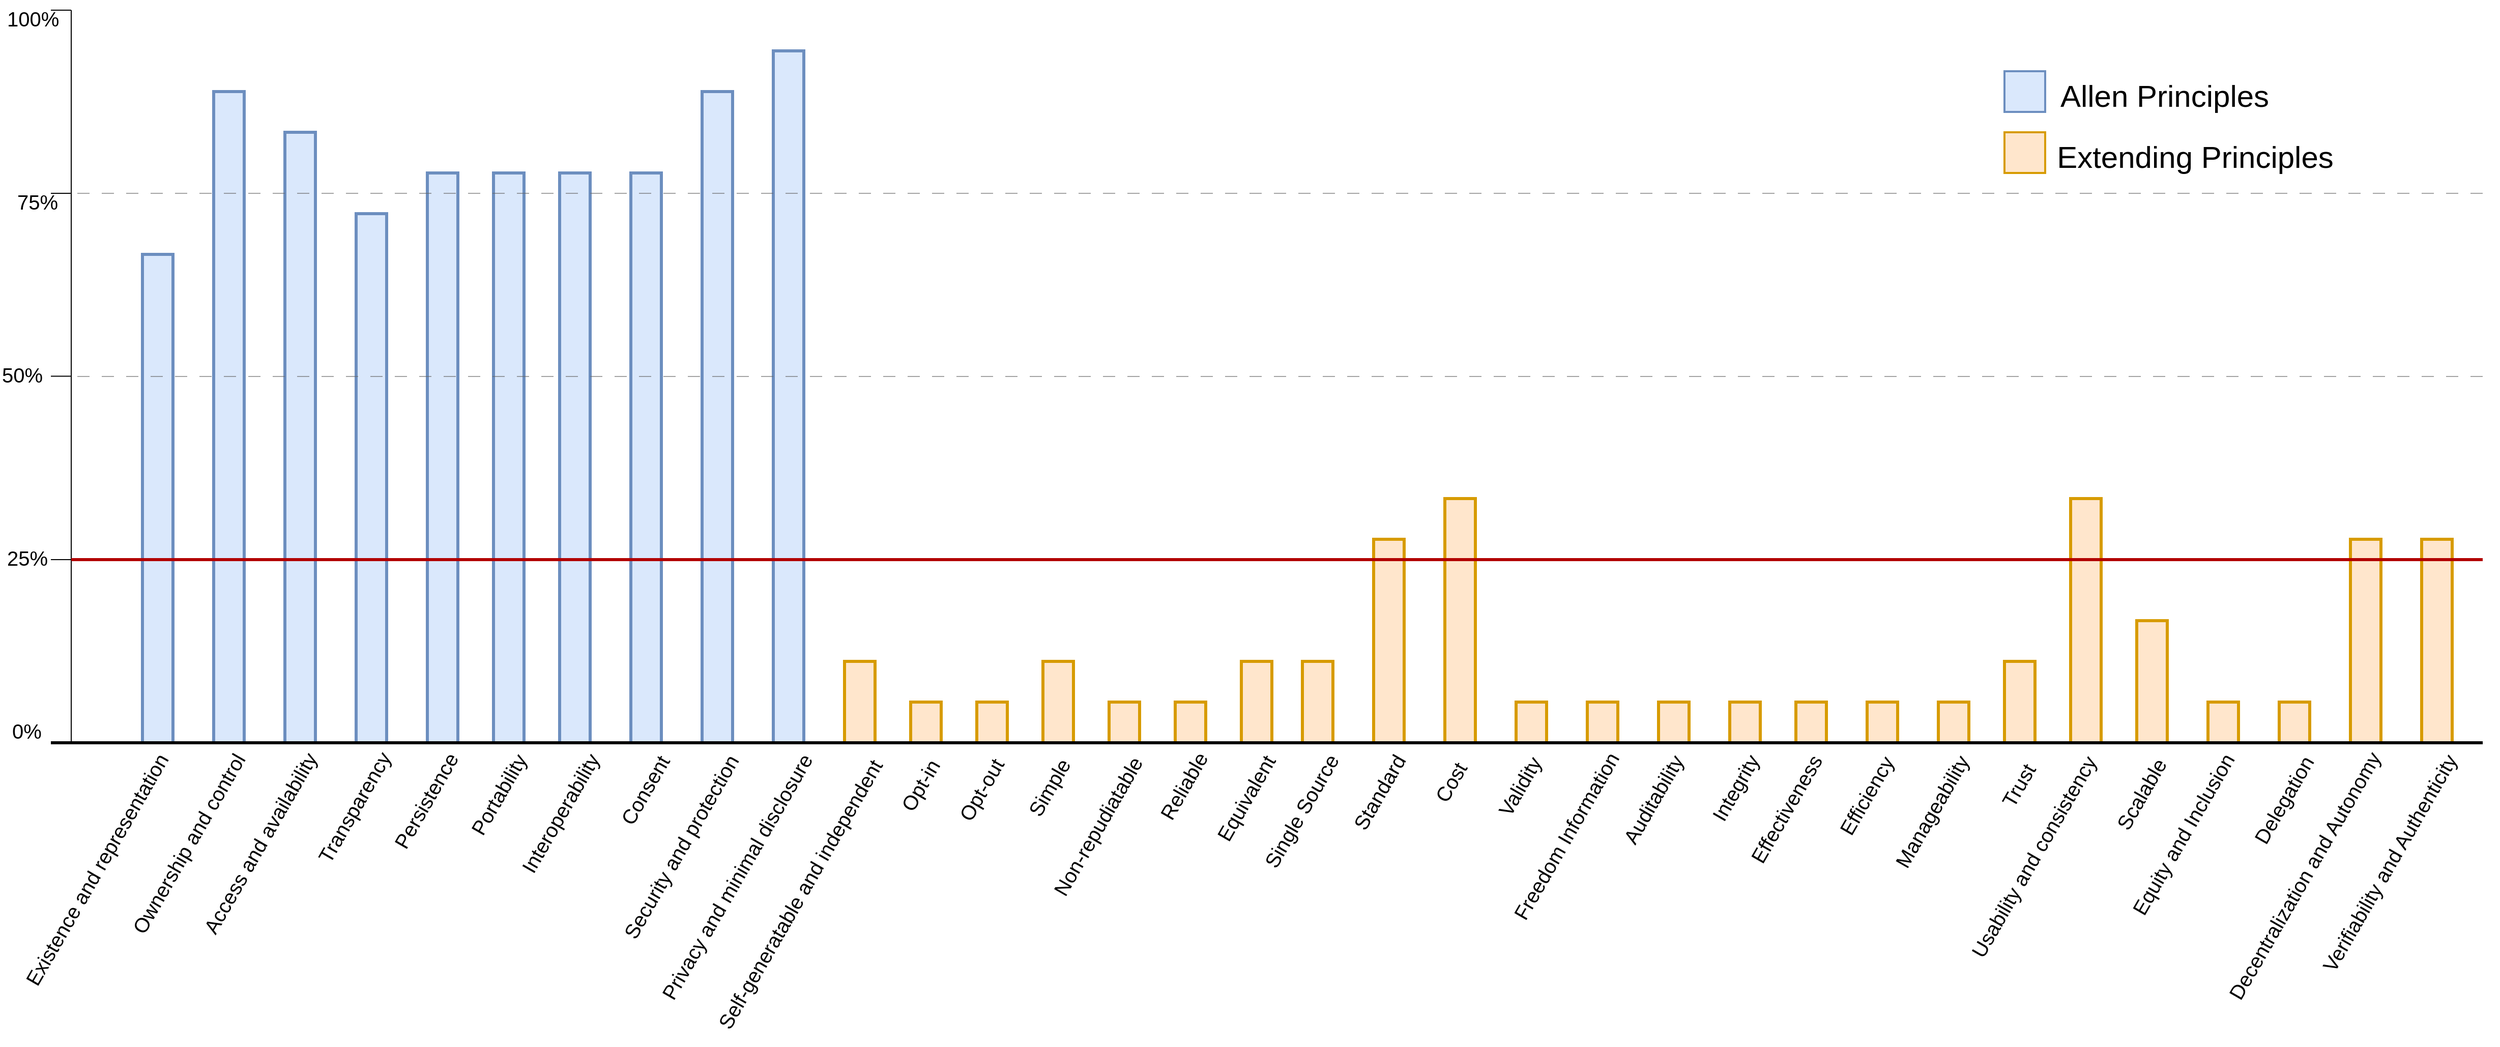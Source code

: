 <mxfile version="26.0.10">
  <diagram name="Page-1" id="2iZMz1MSZMlMYcdQClPu">
    <mxGraphModel dx="3176" dy="2832" grid="1" gridSize="10" guides="1" tooltips="1" connect="1" arrows="1" fold="1" page="1" pageScale="1" pageWidth="850" pageHeight="1100" math="0" shadow="0">
      <root>
        <mxCell id="0" />
        <mxCell id="1" parent="0" />
        <mxCell id="H80oZMwdlH7r0mB5AyR4-1" value="&lt;font style=&quot;font-size: 20px; line-height: 200%;&quot;&gt;Effectiveness&lt;/font&gt;" style="text;whiteSpace=wrap;html=1;rotation=300;" vertex="1" parent="1">
          <mxGeometry x="1860" y="25" width="150" height="60" as="geometry" />
        </mxCell>
        <mxCell id="H80oZMwdlH7r0mB5AyR4-2" value="&lt;font style=&quot;font-size: 20px; line-height: 200%;&quot;&gt;Efficiency&lt;/font&gt;" style="text;whiteSpace=wrap;html=1;rotation=300;" vertex="1" parent="1">
          <mxGeometry x="1955" y="10" width="120" height="60" as="geometry" />
        </mxCell>
        <mxCell id="H80oZMwdlH7r0mB5AyR4-3" value="&lt;font style=&quot;font-size: 20px; line-height: 200%;&quot;&gt;Manageability&lt;/font&gt;" style="text;whiteSpace=wrap;html=1;rotation=300;" vertex="1" parent="1">
          <mxGeometry x="2000" y="25" width="160" height="60" as="geometry" />
        </mxCell>
        <mxCell id="H80oZMwdlH7r0mB5AyR4-4" value="&lt;font style=&quot;font-size: 20px; line-height: 200%;&quot;&gt;Trust&lt;/font&gt;" style="text;whiteSpace=wrap;html=1;rotation=300;" vertex="1" parent="1">
          <mxGeometry x="2125" width="80" height="60" as="geometry" />
        </mxCell>
        <mxCell id="H80oZMwdlH7r0mB5AyR4-5" value="&lt;font style=&quot;font-size: 20px; line-height: 200%;&quot;&gt;Usability and consistency&lt;/font&gt;" style="text;whiteSpace=wrap;html=1;rotation=300;" vertex="1" parent="1">
          <mxGeometry x="2050" y="70" width="260" height="60" as="geometry" />
        </mxCell>
        <mxCell id="H80oZMwdlH7r0mB5AyR4-6" value="&lt;font style=&quot;font-size: 20px; line-height: 200%;&quot;&gt;Scalable&lt;/font&gt;" style="text;whiteSpace=wrap;html=1;rotation=300;" vertex="1" parent="1">
          <mxGeometry x="2230" y="10" width="110" height="60" as="geometry" />
        </mxCell>
        <mxCell id="H80oZMwdlH7r0mB5AyR4-7" value="&lt;font style=&quot;font-size: 20px; line-height: 200%;&quot;&gt;Equity and Inclusion&lt;/font&gt;" style="text;whiteSpace=wrap;html=1;rotation=300;" vertex="1" parent="1">
          <mxGeometry x="2220" y="50" width="210" height="60" as="geometry" />
        </mxCell>
        <mxCell id="H80oZMwdlH7r0mB5AyR4-8" value="&lt;font style=&quot;font-size: 20px; line-height: 200%;&quot;&gt;Delegation&lt;/font&gt;" style="text;whiteSpace=wrap;html=1;rotation=300;" vertex="1" parent="1">
          <mxGeometry x="2360" y="15" width="130" height="60" as="geometry" />
        </mxCell>
        <mxCell id="H80oZMwdlH7r0mB5AyR4-9" value="&lt;font style=&quot;font-size: 20px; line-height: 200%;&quot;&gt;Decentralization and Autonomy&lt;/font&gt;" style="text;whiteSpace=wrap;html=1;rotation=300;" vertex="1" parent="1">
          <mxGeometry x="2290" y="90" width="310" height="60" as="geometry" />
        </mxCell>
        <mxCell id="H80oZMwdlH7r0mB5AyR4-10" value="&lt;font style=&quot;font-size: 20px; line-height: 200%;&quot;&gt;Verifiability and Authenticity&lt;/font&gt;" style="text;whiteSpace=wrap;html=1;rotation=300;" vertex="1" parent="1">
          <mxGeometry x="2390" y="75" width="280" height="60" as="geometry" />
        </mxCell>
        <mxCell id="H80oZMwdlH7r0mB5AyR4-11" value="&lt;font style=&quot;font-size: 20px; line-height: 200%;&quot;&gt;Non-repudiatable&lt;/font&gt;" style="text;whiteSpace=wrap;html=1;rotation=300;" vertex="1" parent="1">
          <mxGeometry x="1165" y="40" width="190" height="60" as="geometry" />
        </mxCell>
        <mxCell id="H80oZMwdlH7r0mB5AyR4-12" value="&lt;font style=&quot;font-size: 20px; line-height: 200%;&quot;&gt;Reliable&lt;/font&gt;" style="text;whiteSpace=wrap;html=1;rotation=300;" vertex="1" parent="1">
          <mxGeometry x="1290" width="110" height="60" as="geometry" />
        </mxCell>
        <mxCell id="H80oZMwdlH7r0mB5AyR4-14" value="&lt;font style=&quot;font-size: 20px; line-height: 200%;&quot;&gt;Single Source&lt;/font&gt;" style="text;whiteSpace=wrap;html=1;rotation=300;" vertex="1" parent="1">
          <mxGeometry x="1380" y="25" width="160" height="60" as="geometry" />
        </mxCell>
        <mxCell id="H80oZMwdlH7r0mB5AyR4-15" value="&lt;font style=&quot;font-size: 20px; line-height: 200%;&quot;&gt;Standard&lt;/font&gt;" style="text;whiteSpace=wrap;html=1;rotation=300;" vertex="1" parent="1">
          <mxGeometry x="1480" y="10" width="110" height="60" as="geometry" />
        </mxCell>
        <mxCell id="H80oZMwdlH7r0mB5AyR4-16" value="&lt;font style=&quot;font-size: 20px; line-height: 200%;&quot;&gt;Cost&lt;/font&gt;" style="text;whiteSpace=wrap;html=1;rotation=300;" vertex="1" parent="1">
          <mxGeometry x="1570" width="70" height="60" as="geometry" />
        </mxCell>
        <mxCell id="H80oZMwdlH7r0mB5AyR4-17" value="&lt;font style=&quot;font-size: 20px; line-height: 200%;&quot;&gt;Validity&lt;/font&gt;" style="text;whiteSpace=wrap;html=1;rotation=300;" vertex="1" parent="1">
          <mxGeometry x="1625" width="100" height="60" as="geometry" />
        </mxCell>
        <mxCell id="H80oZMwdlH7r0mB5AyR4-18" value="&lt;font style=&quot;font-size: 20px; line-height: 200%;&quot;&gt;Freedom Information&lt;/font&gt;" style="text;whiteSpace=wrap;html=1;rotation=300;" vertex="1" parent="1">
          <mxGeometry x="1610" y="50" width="220" height="60" as="geometry" />
        </mxCell>
        <mxCell id="H80oZMwdlH7r0mB5AyR4-19" value="&lt;font style=&quot;font-size: 20px; line-height: 200%;&quot;&gt;Auditability&lt;/font&gt;" style="text;whiteSpace=wrap;html=1;rotation=300;" vertex="1" parent="1">
          <mxGeometry x="1740" y="15" width="130" height="60" as="geometry" />
        </mxCell>
        <mxCell id="H80oZMwdlH7r0mB5AyR4-20" value="&lt;font style=&quot;font-size: 20px; line-height: 200%;&quot;&gt;Integrity&lt;/font&gt;" style="text;whiteSpace=wrap;html=1;rotation=300;" vertex="1" parent="1">
          <mxGeometry x="1835" y="5" width="100" height="60" as="geometry" />
        </mxCell>
        <mxCell id="H80oZMwdlH7r0mB5AyR4-21" value="&lt;font style=&quot;font-size: 20px; line-height: 200%;&quot;&gt;Transparency&lt;/font&gt;" style="text;whiteSpace=wrap;html=1;rotation=300;" vertex="1" parent="1">
          <mxGeometry x="450" y="20" width="160" height="60" as="geometry" />
        </mxCell>
        <mxCell id="H80oZMwdlH7r0mB5AyR4-22" value="&lt;font style=&quot;font-size: 20px; line-height: 200%;&quot;&gt;Persistence&lt;/font&gt;" style="text;whiteSpace=wrap;html=1;rotation=300;" vertex="1" parent="1">
          <mxGeometry x="530" y="15" width="140" height="60" as="geometry" />
        </mxCell>
        <mxCell id="H80oZMwdlH7r0mB5AyR4-23" value="&lt;font style=&quot;font-size: 20px; line-height: 200%;&quot;&gt;Portability&lt;/font&gt;" style="text;whiteSpace=wrap;html=1;rotation=300;" vertex="1" parent="1">
          <mxGeometry x="610" y="10" width="120" height="60" as="geometry" />
        </mxCell>
        <mxCell id="H80oZMwdlH7r0mB5AyR4-24" value="&lt;font style=&quot;font-size: 20px; line-height: 200%;&quot;&gt;Interoperability&lt;/font&gt;" style="text;whiteSpace=wrap;html=1;rotation=300;" vertex="1" parent="1">
          <mxGeometry x="650" y="30" width="160" height="60" as="geometry" />
        </mxCell>
        <mxCell id="H80oZMwdlH7r0mB5AyR4-25" value="&lt;font style=&quot;font-size: 20px; line-height: 200%;&quot;&gt;Consent&lt;/font&gt;" style="text;whiteSpace=wrap;html=1;rotation=300;" vertex="1" parent="1">
          <mxGeometry x="760" y="5" width="110" height="60" as="geometry" />
        </mxCell>
        <mxCell id="H80oZMwdlH7r0mB5AyR4-26" value="&lt;font style=&quot;font-size: 20px; line-height: 200%;&quot;&gt;Security and protection&lt;/font&gt;" style="text;whiteSpace=wrap;html=1;rotation=300;" vertex="1" parent="1">
          <mxGeometry x="730" y="60" width="240" height="60" as="geometry" />
        </mxCell>
        <mxCell id="H80oZMwdlH7r0mB5AyR4-27" value="&lt;font style=&quot;font-size: 20px; line-height: 200%;&quot;&gt;Privacy and minimal disclosure&lt;/font&gt;" style="text;whiteSpace=wrap;html=1;rotation=300;" vertex="1" parent="1">
          <mxGeometry x="750" y="90" width="310" height="60" as="geometry" />
        </mxCell>
        <mxCell id="H80oZMwdlH7r0mB5AyR4-28" value="&lt;font style=&quot;font-size: 20px; line-height: 200%;&quot;&gt;Self-generatable and independent&lt;/font&gt;" style="text;whiteSpace=wrap;html=1;rotation=300;" vertex="1" parent="1">
          <mxGeometry x="800" y="110" width="330" height="60" as="geometry" />
        </mxCell>
        <mxCell id="H80oZMwdlH7r0mB5AyR4-29" value="&lt;font style=&quot;font-size: 20px; line-height: 200%;&quot;&gt;Opt-in&lt;/font&gt;" style="text;whiteSpace=wrap;html=1;rotation=300;" vertex="1" parent="1">
          <mxGeometry x="1040" width="90" height="60" as="geometry" />
        </mxCell>
        <mxCell id="H80oZMwdlH7r0mB5AyR4-30" value="&lt;font style=&quot;font-size: 20px; line-height: 200%;&quot;&gt;Opt-out&lt;/font&gt;" style="text;whiteSpace=wrap;html=1;rotation=300;" vertex="1" parent="1">
          <mxGeometry x="1095" y="5" width="100" height="60" as="geometry" />
        </mxCell>
        <mxCell id="H80oZMwdlH7r0mB5AyR4-31" value="&lt;font style=&quot;font-size: 20px; line-height: 200%;&quot;&gt;Simple&lt;/font&gt;" style="text;whiteSpace=wrap;html=1;rotation=300;" vertex="1" parent="1">
          <mxGeometry x="1165" y="5" width="90" height="60" as="geometry" />
        </mxCell>
        <mxCell id="H80oZMwdlH7r0mB5AyR4-32" value="&lt;font style=&quot;font-size: 20px; line-height: 200%;&quot;&gt;Existence and representation&lt;/font&gt;" style="text;whiteSpace=wrap;html=1;rotation=300;" vertex="1" parent="1">
          <mxGeometry x="130" y="85" width="290" height="60" as="geometry" />
        </mxCell>
        <mxCell id="H80oZMwdlH7r0mB5AyR4-33" value="&lt;font style=&quot;font-size: 20px; line-height: 200%;&quot;&gt;Ownership and control&lt;/font&gt;" style="text;whiteSpace=wrap;html=1;rotation=300;" vertex="1" parent="1">
          <mxGeometry x="250" y="60" width="230" height="60" as="geometry" />
        </mxCell>
        <mxCell id="H80oZMwdlH7r0mB5AyR4-34" value="&lt;font style=&quot;font-size: 20px; line-height: 200%;&quot;&gt;Access and availability&lt;/font&gt;" style="text;whiteSpace=wrap;html=1;rotation=300;" vertex="1" parent="1">
          <mxGeometry x="320" y="60" width="230" height="60" as="geometry" />
        </mxCell>
        <mxCell id="H80oZMwdlH7r0mB5AyR4-36" value="" style="rounded=0;whiteSpace=wrap;html=1;fillColor=#dae8fc;strokeColor=#6c8ebf;strokeWidth=3;" vertex="1" parent="1">
          <mxGeometry x="310" y="-480" width="30" height="480" as="geometry" />
        </mxCell>
        <mxCell id="H80oZMwdlH7r0mB5AyR4-37" value="" style="endArrow=none;html=1;rounded=0;strokeWidth=1;" edge="1" parent="1">
          <mxGeometry width="50" height="50" relative="1" as="geometry">
            <mxPoint x="240" y="-720" as="sourcePoint" />
            <mxPoint x="240" as="targetPoint" />
          </mxGeometry>
        </mxCell>
        <mxCell id="H80oZMwdlH7r0mB5AyR4-38" value="" style="endArrow=none;html=1;rounded=0;" edge="1" parent="1">
          <mxGeometry width="50" height="50" relative="1" as="geometry">
            <mxPoint x="220" y="-360.23" as="sourcePoint" />
            <mxPoint x="240" y="-360.23" as="targetPoint" />
          </mxGeometry>
        </mxCell>
        <mxCell id="H80oZMwdlH7r0mB5AyR4-40" value="" style="endArrow=none;html=1;rounded=0;" edge="1" parent="1">
          <mxGeometry width="50" height="50" relative="1" as="geometry">
            <mxPoint x="220" y="-720" as="sourcePoint" />
            <mxPoint x="240" y="-720" as="targetPoint" />
          </mxGeometry>
        </mxCell>
        <mxCell id="H80oZMwdlH7r0mB5AyR4-41" value="" style="rounded=0;whiteSpace=wrap;html=1;fillColor=#dae8fc;strokeColor=#6c8ebf;strokeWidth=3;" vertex="1" parent="1">
          <mxGeometry x="380" y="-640" width="30" height="640" as="geometry" />
        </mxCell>
        <mxCell id="H80oZMwdlH7r0mB5AyR4-42" value="" style="rounded=0;whiteSpace=wrap;html=1;fillColor=#dae8fc;strokeColor=#6c8ebf;strokeWidth=3;" vertex="1" parent="1">
          <mxGeometry x="450" y="-600" width="30" height="600" as="geometry" />
        </mxCell>
        <mxCell id="H80oZMwdlH7r0mB5AyR4-43" value="" style="rounded=0;whiteSpace=wrap;html=1;fillColor=#dae8fc;strokeColor=#6c8ebf;strokeWidth=3;" vertex="1" parent="1">
          <mxGeometry x="520" y="-520" width="30" height="520" as="geometry" />
        </mxCell>
        <mxCell id="H80oZMwdlH7r0mB5AyR4-44" value="" style="rounded=0;whiteSpace=wrap;html=1;fillColor=#dae8fc;strokeColor=#6c8ebf;strokeWidth=3;" vertex="1" parent="1">
          <mxGeometry x="590" y="-560" width="30" height="560" as="geometry" />
        </mxCell>
        <mxCell id="H80oZMwdlH7r0mB5AyR4-45" value="" style="rounded=0;whiteSpace=wrap;html=1;fillColor=#dae8fc;strokeColor=#6c8ebf;strokeWidth=3;" vertex="1" parent="1">
          <mxGeometry x="655" y="-560" width="30" height="560" as="geometry" />
        </mxCell>
        <mxCell id="H80oZMwdlH7r0mB5AyR4-46" value="" style="rounded=0;whiteSpace=wrap;html=1;fillColor=#dae8fc;strokeColor=#6c8ebf;strokeWidth=3;" vertex="1" parent="1">
          <mxGeometry x="720" y="-560" width="30" height="560" as="geometry" />
        </mxCell>
        <mxCell id="H80oZMwdlH7r0mB5AyR4-48" value="" style="rounded=0;whiteSpace=wrap;html=1;fillColor=#dae8fc;strokeColor=#6c8ebf;strokeWidth=3;" vertex="1" parent="1">
          <mxGeometry x="790" y="-560" width="30" height="560" as="geometry" />
        </mxCell>
        <mxCell id="H80oZMwdlH7r0mB5AyR4-49" value="" style="rounded=0;whiteSpace=wrap;html=1;fillColor=#dae8fc;strokeColor=#6c8ebf;strokeWidth=3;" vertex="1" parent="1">
          <mxGeometry x="860" y="-640" width="30" height="640" as="geometry" />
        </mxCell>
        <mxCell id="H80oZMwdlH7r0mB5AyR4-50" value="&lt;font style=&quot;font-size: 20px;&quot;&gt;0%&lt;/font&gt;" style="text;whiteSpace=wrap;html=1;rotation=0;" vertex="1" parent="1">
          <mxGeometry x="180" y="-30" width="50" height="40" as="geometry" />
        </mxCell>
        <mxCell id="H80oZMwdlH7r0mB5AyR4-51" value="" style="endArrow=none;html=1;rounded=0;strokeWidth=3;" edge="1" parent="1">
          <mxGeometry width="50" height="50" relative="1" as="geometry">
            <mxPoint x="220" as="sourcePoint" />
            <mxPoint x="240" as="targetPoint" />
          </mxGeometry>
        </mxCell>
        <mxCell id="H80oZMwdlH7r0mB5AyR4-52" value="&lt;font style=&quot;font-size: 20px;&quot;&gt;50%&lt;/font&gt;" style="text;whiteSpace=wrap;html=1;rotation=0;" vertex="1" parent="1">
          <mxGeometry x="170" y="-380" width="60" height="40" as="geometry" />
        </mxCell>
        <mxCell id="H80oZMwdlH7r0mB5AyR4-53" value="&lt;font style=&quot;font-size: 20px;&quot;&gt;100%&lt;/font&gt;" style="text;whiteSpace=wrap;html=1;rotation=0;" vertex="1" parent="1">
          <mxGeometry x="175" y="-730" width="60" height="40" as="geometry" />
        </mxCell>
        <mxCell id="H80oZMwdlH7r0mB5AyR4-54" value="" style="endArrow=none;html=1;rounded=0;" edge="1" parent="1">
          <mxGeometry width="50" height="50" relative="1" as="geometry">
            <mxPoint x="220" y="-540" as="sourcePoint" />
            <mxPoint x="240" y="-540" as="targetPoint" />
          </mxGeometry>
        </mxCell>
        <mxCell id="H80oZMwdlH7r0mB5AyR4-55" value="&lt;font style=&quot;font-size: 20px;&quot;&gt;25%&lt;/font&gt;" style="text;whiteSpace=wrap;html=1;rotation=0;" vertex="1" parent="1">
          <mxGeometry x="175" y="-200" width="60" height="40" as="geometry" />
        </mxCell>
        <mxCell id="H80oZMwdlH7r0mB5AyR4-56" value="&lt;font style=&quot;font-size: 20px;&quot;&gt;75%&lt;/font&gt;" style="text;whiteSpace=wrap;html=1;rotation=0;" vertex="1" parent="1">
          <mxGeometry x="185" y="-550" width="60" height="40" as="geometry" />
        </mxCell>
        <mxCell id="H80oZMwdlH7r0mB5AyR4-57" value="" style="endArrow=none;html=1;rounded=0;" edge="1" parent="1">
          <mxGeometry width="50" height="50" relative="1" as="geometry">
            <mxPoint x="220" y="-180" as="sourcePoint" />
            <mxPoint x="240" y="-180" as="targetPoint" />
          </mxGeometry>
        </mxCell>
        <mxCell id="H80oZMwdlH7r0mB5AyR4-58" value="" style="rounded=0;whiteSpace=wrap;html=1;fillColor=#dae8fc;strokeColor=#6c8ebf;strokeWidth=3;" vertex="1" parent="1">
          <mxGeometry x="930" y="-680" width="30" height="680" as="geometry" />
        </mxCell>
        <mxCell id="H80oZMwdlH7r0mB5AyR4-59" value="" style="rounded=0;whiteSpace=wrap;html=1;fillColor=#ffe6cc;strokeColor=#d79b00;strokeWidth=3;" vertex="1" parent="1">
          <mxGeometry x="1000" y="-80" width="30" height="80" as="geometry" />
        </mxCell>
        <mxCell id="H80oZMwdlH7r0mB5AyR4-60" value="" style="rounded=0;whiteSpace=wrap;html=1;fillColor=#ffe6cc;strokeColor=#d79b00;strokeWidth=3;" vertex="1" parent="1">
          <mxGeometry x="1065" y="-40" width="30" height="40" as="geometry" />
        </mxCell>
        <mxCell id="H80oZMwdlH7r0mB5AyR4-61" value="" style="rounded=0;whiteSpace=wrap;html=1;fillColor=#ffe6cc;strokeColor=#d79b00;strokeWidth=3;" vertex="1" parent="1">
          <mxGeometry x="1130" y="-40" width="30" height="40" as="geometry" />
        </mxCell>
        <mxCell id="H80oZMwdlH7r0mB5AyR4-62" value="" style="rounded=0;whiteSpace=wrap;html=1;fillColor=#ffe6cc;strokeColor=#d79b00;strokeWidth=3;" vertex="1" parent="1">
          <mxGeometry x="1195" y="-80" width="30" height="80" as="geometry" />
        </mxCell>
        <mxCell id="H80oZMwdlH7r0mB5AyR4-64" value="" style="rounded=0;whiteSpace=wrap;html=1;fillColor=#ffe6cc;strokeColor=#d79b00;strokeWidth=3;" vertex="1" parent="1">
          <mxGeometry x="1260" y="-40" width="30" height="40" as="geometry" />
        </mxCell>
        <mxCell id="H80oZMwdlH7r0mB5AyR4-66" value="" style="rounded=0;whiteSpace=wrap;html=1;fillColor=#ffe6cc;strokeColor=#d79b00;strokeWidth=3;" vertex="1" parent="1">
          <mxGeometry x="1325" y="-40" width="30" height="40" as="geometry" />
        </mxCell>
        <mxCell id="H80oZMwdlH7r0mB5AyR4-67" value="&lt;font style=&quot;font-size: 20px;&quot;&gt;Equivalent&lt;/font&gt;" style="text;whiteSpace=wrap;html=1;rotation=300;" vertex="1" parent="1">
          <mxGeometry x="1350" y="20" width="120" height="60" as="geometry" />
        </mxCell>
        <mxCell id="H80oZMwdlH7r0mB5AyR4-68" value="" style="rounded=0;whiteSpace=wrap;html=1;fillColor=#ffe6cc;strokeColor=#d79b00;strokeWidth=3;" vertex="1" parent="1">
          <mxGeometry x="1390" y="-80" width="30" height="80" as="geometry" />
        </mxCell>
        <mxCell id="H80oZMwdlH7r0mB5AyR4-69" value="" style="rounded=0;whiteSpace=wrap;html=1;fillColor=#ffe6cc;strokeColor=#d79b00;strokeWidth=3;" vertex="1" parent="1">
          <mxGeometry x="1450" y="-80" width="30" height="80" as="geometry" />
        </mxCell>
        <mxCell id="H80oZMwdlH7r0mB5AyR4-70" value="" style="rounded=0;whiteSpace=wrap;html=1;fillColor=#ffe6cc;strokeColor=#d79b00;strokeWidth=3;" vertex="1" parent="1">
          <mxGeometry x="1520" y="-200" width="30" height="200" as="geometry" />
        </mxCell>
        <mxCell id="H80oZMwdlH7r0mB5AyR4-71" value="" style="rounded=0;whiteSpace=wrap;html=1;fillColor=#ffe6cc;strokeColor=#d79b00;strokeWidth=3;" vertex="1" parent="1">
          <mxGeometry x="1590" y="-240" width="30" height="240" as="geometry" />
        </mxCell>
        <mxCell id="H80oZMwdlH7r0mB5AyR4-72" value="" style="rounded=0;whiteSpace=wrap;html=1;fillColor=#ffe6cc;strokeColor=#d79b00;strokeWidth=3;" vertex="1" parent="1">
          <mxGeometry x="1660" y="-40" width="30" height="40" as="geometry" />
        </mxCell>
        <mxCell id="H80oZMwdlH7r0mB5AyR4-74" value="" style="rounded=0;whiteSpace=wrap;html=1;fillColor=#ffe6cc;strokeColor=#d79b00;strokeWidth=3;" vertex="1" parent="1">
          <mxGeometry x="1730" y="-40" width="30" height="40" as="geometry" />
        </mxCell>
        <mxCell id="H80oZMwdlH7r0mB5AyR4-75" value="" style="rounded=0;whiteSpace=wrap;html=1;fillColor=#ffe6cc;strokeColor=#d79b00;strokeWidth=3;" vertex="1" parent="1">
          <mxGeometry x="1800" y="-40" width="30" height="40" as="geometry" />
        </mxCell>
        <mxCell id="H80oZMwdlH7r0mB5AyR4-76" value="" style="rounded=0;whiteSpace=wrap;html=1;fillColor=#ffe6cc;strokeColor=#d79b00;strokeWidth=3;" vertex="1" parent="1">
          <mxGeometry x="1870" y="-40" width="30" height="40" as="geometry" />
        </mxCell>
        <mxCell id="H80oZMwdlH7r0mB5AyR4-78" value="" style="rounded=0;whiteSpace=wrap;html=1;fillColor=#ffe6cc;strokeColor=#d79b00;strokeWidth=3;" vertex="1" parent="1">
          <mxGeometry x="1935" y="-40" width="30" height="40" as="geometry" />
        </mxCell>
        <mxCell id="H80oZMwdlH7r0mB5AyR4-79" value="" style="rounded=0;whiteSpace=wrap;html=1;fillColor=#ffe6cc;strokeColor=#d79b00;strokeWidth=3;" vertex="1" parent="1">
          <mxGeometry x="2005" y="-40" width="30" height="40" as="geometry" />
        </mxCell>
        <mxCell id="H80oZMwdlH7r0mB5AyR4-80" value="" style="rounded=0;whiteSpace=wrap;html=1;fillColor=#ffe6cc;strokeColor=#d79b00;strokeWidth=3;" vertex="1" parent="1">
          <mxGeometry x="2075" y="-40" width="30" height="40" as="geometry" />
        </mxCell>
        <mxCell id="H80oZMwdlH7r0mB5AyR4-81" value="" style="rounded=0;whiteSpace=wrap;html=1;fillColor=#ffe6cc;strokeColor=#d79b00;strokeWidth=3;" vertex="1" parent="1">
          <mxGeometry x="2140" y="-80" width="30" height="80" as="geometry" />
        </mxCell>
        <mxCell id="H80oZMwdlH7r0mB5AyR4-82" value="" style="rounded=0;whiteSpace=wrap;html=1;fillColor=#ffe6cc;strokeColor=#d79b00;strokeWidth=3;" vertex="1" parent="1">
          <mxGeometry x="2205" y="-240" width="30" height="240" as="geometry" />
        </mxCell>
        <mxCell id="H80oZMwdlH7r0mB5AyR4-83" value="" style="rounded=0;whiteSpace=wrap;html=1;fillColor=#ffe6cc;strokeColor=#d79b00;strokeWidth=3;" vertex="1" parent="1">
          <mxGeometry x="2270" y="-120" width="30" height="120" as="geometry" />
        </mxCell>
        <mxCell id="H80oZMwdlH7r0mB5AyR4-84" value="" style="rounded=0;whiteSpace=wrap;html=1;fillColor=#ffe6cc;strokeColor=#d79b00;strokeWidth=3;" vertex="1" parent="1">
          <mxGeometry x="2340" y="-40" width="30" height="40" as="geometry" />
        </mxCell>
        <mxCell id="H80oZMwdlH7r0mB5AyR4-85" value="" style="rounded=0;whiteSpace=wrap;html=1;fillColor=#ffe6cc;strokeColor=#d79b00;strokeWidth=3;" vertex="1" parent="1">
          <mxGeometry x="2410" y="-40" width="30" height="40" as="geometry" />
        </mxCell>
        <mxCell id="H80oZMwdlH7r0mB5AyR4-86" value="" style="rounded=0;whiteSpace=wrap;html=1;fillColor=#ffe6cc;strokeColor=#d79b00;strokeWidth=3;" vertex="1" parent="1">
          <mxGeometry x="2480" y="-200" width="30" height="200" as="geometry" />
        </mxCell>
        <mxCell id="H80oZMwdlH7r0mB5AyR4-87" value="" style="rounded=0;whiteSpace=wrap;html=1;fillColor=#ffe6cc;strokeColor=#d79b00;strokeWidth=3;" vertex="1" parent="1">
          <mxGeometry x="2550" y="-200" width="30" height="200" as="geometry" />
        </mxCell>
        <mxCell id="H80oZMwdlH7r0mB5AyR4-35" value="" style="endArrow=none;html=1;rounded=0;strokeWidth=3;" edge="1" parent="1">
          <mxGeometry width="50" height="50" relative="1" as="geometry">
            <mxPoint x="2610" as="sourcePoint" />
            <mxPoint x="240" as="targetPoint" />
          </mxGeometry>
        </mxCell>
        <mxCell id="H80oZMwdlH7r0mB5AyR4-90" value="" style="rounded=0;whiteSpace=wrap;html=1;fillColor=#dae8fc;strokeColor=#6c8ebf;strokeWidth=2;" vertex="1" parent="1">
          <mxGeometry x="2140" y="-660" width="40" height="40" as="geometry" />
        </mxCell>
        <mxCell id="H80oZMwdlH7r0mB5AyR4-91" value="Allen Principles" style="text;whiteSpace=wrap;align=center;fontSize=30;" vertex="1" parent="1">
          <mxGeometry x="2180" y="-660" width="235" height="40" as="geometry" />
        </mxCell>
        <mxCell id="H80oZMwdlH7r0mB5AyR4-92" value="" style="rounded=0;whiteSpace=wrap;html=1;fillColor=#ffe6cc;strokeColor=#d79b00;strokeWidth=2;" vertex="1" parent="1">
          <mxGeometry x="2140" y="-600" width="40" height="40" as="geometry" />
        </mxCell>
        <mxCell id="H80oZMwdlH7r0mB5AyR4-93" value="Extending Principles" style="text;whiteSpace=wrap;align=center;fontSize=30;" vertex="1" parent="1">
          <mxGeometry x="2180" y="-600" width="295" height="40" as="geometry" />
        </mxCell>
        <mxCell id="H80oZMwdlH7r0mB5AyR4-94" value="" style="endArrow=none;html=1;rounded=0;strokeWidth=3;fillColor=#e51400;strokeColor=#B20000;" edge="1" parent="1">
          <mxGeometry width="50" height="50" relative="1" as="geometry">
            <mxPoint x="2610" y="-180" as="sourcePoint" />
            <mxPoint x="240" y="-180" as="targetPoint" />
          </mxGeometry>
        </mxCell>
        <mxCell id="H80oZMwdlH7r0mB5AyR4-95" value="" style="endArrow=none;html=1;rounded=0;strokeWidth=1;fillColor=#f5f5f5;strokeColor=#666666;dashed=1;dashPattern=12 12;opacity=60;" edge="1" parent="1">
          <mxGeometry width="50" height="50" relative="1" as="geometry">
            <mxPoint x="2610" y="-360" as="sourcePoint" />
            <mxPoint x="240" y="-360" as="targetPoint" />
          </mxGeometry>
        </mxCell>
        <mxCell id="H80oZMwdlH7r0mB5AyR4-96" value="" style="endArrow=none;html=1;rounded=0;strokeWidth=1;fillColor=#f5f5f5;strokeColor=#666666;dashed=1;dashPattern=12 12;opacity=60;" edge="1" parent="1">
          <mxGeometry width="50" height="50" relative="1" as="geometry">
            <mxPoint x="2610" y="-540" as="sourcePoint" />
            <mxPoint x="240" y="-540" as="targetPoint" />
          </mxGeometry>
        </mxCell>
      </root>
    </mxGraphModel>
  </diagram>
</mxfile>

